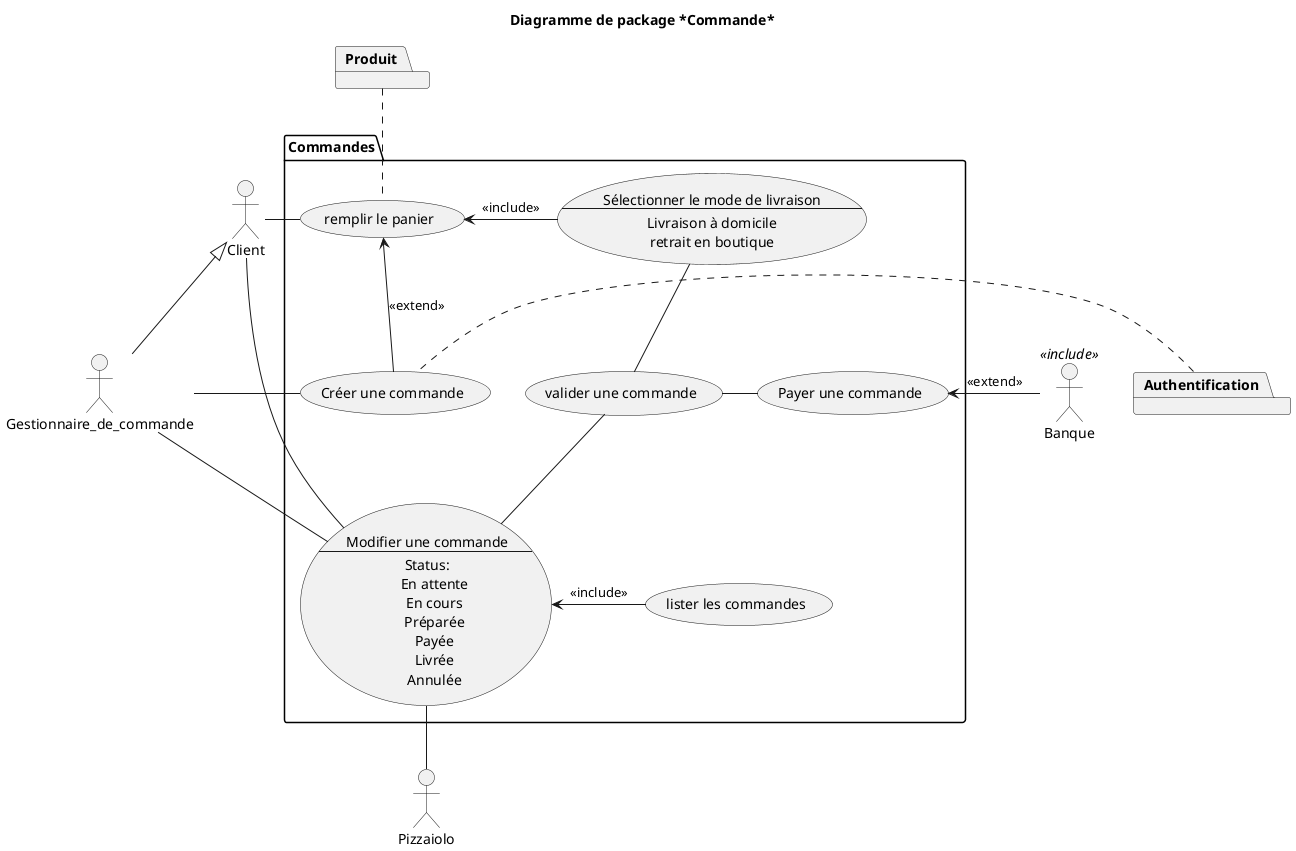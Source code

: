 @startuml 03_commande
title Diagramme de package *Commande*

actor Gestionnaire_de_commande as GESTCMD
actor Client as CUSTOMER
actor Banque <<include>> as BANK
actor Pizzaiolo as PZLO

package Commandes{
    ' left to right direction
    (Créer une commande) as CREATE_CMD
    ' (Modifier une commande) as MODIFY_CMD
    usecase MODIFY_CMD as "Modifier une commande
    --
    Status:
        En attente
        En cours
        Préparée
        Payée
        Livrée
        Annulée
    "
    (valider une commande) AS CONFIRM_CMD
    (remplir le panier) AS ADD_BASKET
    (lister les commandes) as LIST_CMD
    (Payer une commande) as PAY_CMD
    ' (Sélectionner le mode de livraison) as SELECT_DELIVER
    usecase SELECT_DELIVER as "Sélectionner le mode de livraison
    --
    Livraison à domicile
    retrait en boutique"
    
}
package Authentification
package Produit

' CUSTOMER <|-- GESTCMD

CUSTOMER - ADD_BASKET
CUSTOMER <|-- GESTCMD

GESTCMD - CREATE_CMD
ADD_BASKET <-- CREATE_CMD : <<extend>>

ADD_BASKET <- SELECT_DELIVER : <<include>>
SELECT_DELIVER -- CONFIRM_CMD
CONFIRM_CMD - PAY_CMD

' PAY_CMD - PAY_CASH_CMD
' PAY_CMD - PAY_ONLINE_CMD

PAY_CMD <- BANK : <<extend>>

CUSTOMER - MODIFY_CMD
GESTCMD - MODIFY_CMD
MODIFY_CMD -- PZLO
CONFIRM_CMD -- MODIFY_CMD
MODIFY_CMD <- LIST_CMD : <<include>>

Authentification . CREATE_CMD
Produit .. ADD_BASKET

@enduml